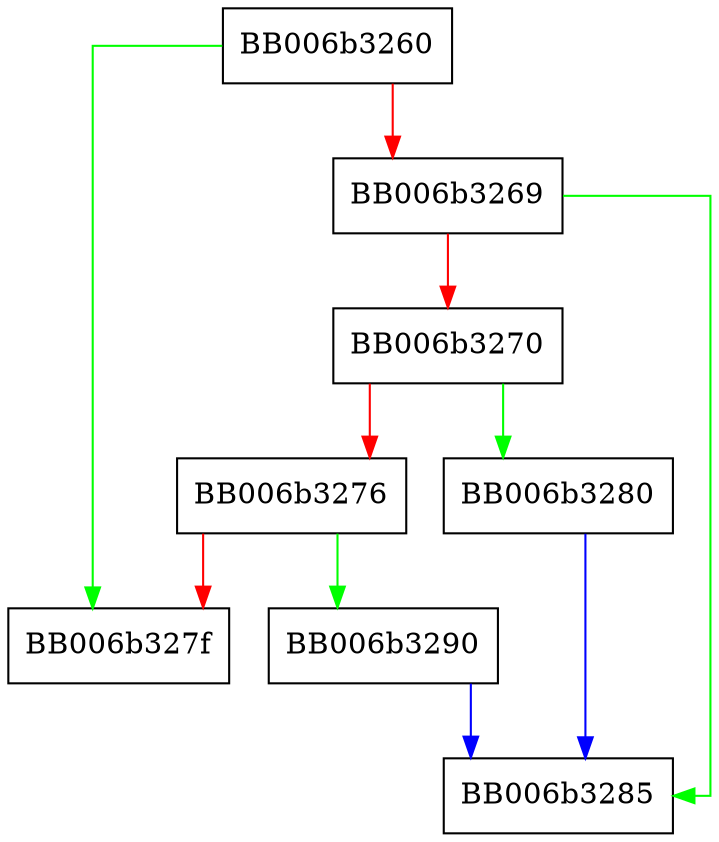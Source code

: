 digraph dh_to_type_specific_params_pem_does_selection {
  node [shape="box"];
  graph [splines=ortho];
  BB006b3260 -> BB006b327f [color="green"];
  BB006b3260 -> BB006b3269 [color="red"];
  BB006b3269 -> BB006b3285 [color="green"];
  BB006b3269 -> BB006b3270 [color="red"];
  BB006b3270 -> BB006b3280 [color="green"];
  BB006b3270 -> BB006b3276 [color="red"];
  BB006b3276 -> BB006b3290 [color="green"];
  BB006b3276 -> BB006b327f [color="red"];
  BB006b3280 -> BB006b3285 [color="blue"];
  BB006b3290 -> BB006b3285 [color="blue"];
}
